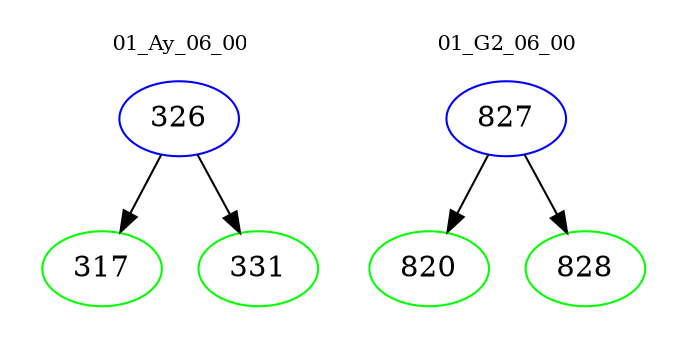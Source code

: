 digraph{
subgraph cluster_0 {
color = white
label = "01_Ay_06_00";
fontsize=10;
T0_326 [label="326", color="blue"]
T0_326 -> T0_317 [color="black"]
T0_317 [label="317", color="green"]
T0_326 -> T0_331 [color="black"]
T0_331 [label="331", color="green"]
}
subgraph cluster_1 {
color = white
label = "01_G2_06_00";
fontsize=10;
T1_827 [label="827", color="blue"]
T1_827 -> T1_820 [color="black"]
T1_820 [label="820", color="green"]
T1_827 -> T1_828 [color="black"]
T1_828 [label="828", color="green"]
}
}
